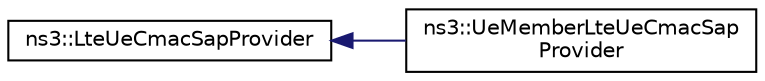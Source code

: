 digraph "Graphical Class Hierarchy"
{
 // LATEX_PDF_SIZE
  edge [fontname="Helvetica",fontsize="10",labelfontname="Helvetica",labelfontsize="10"];
  node [fontname="Helvetica",fontsize="10",shape=record];
  rankdir="LR";
  Node0 [label="ns3::LteUeCmacSapProvider",height=0.2,width=0.4,color="black", fillcolor="white", style="filled",URL="$classns3_1_1_lte_ue_cmac_sap_provider.html",tooltip="Service Access Point (SAP) offered by the UE MAC to the UE RRC."];
  Node0 -> Node1 [dir="back",color="midnightblue",fontsize="10",style="solid",fontname="Helvetica"];
  Node1 [label="ns3::UeMemberLteUeCmacSap\lProvider",height=0.2,width=0.4,color="black", fillcolor="white", style="filled",URL="$classns3_1_1_ue_member_lte_ue_cmac_sap_provider.html",tooltip="UeMemberLteUeCmacSapProvider class."];
}
